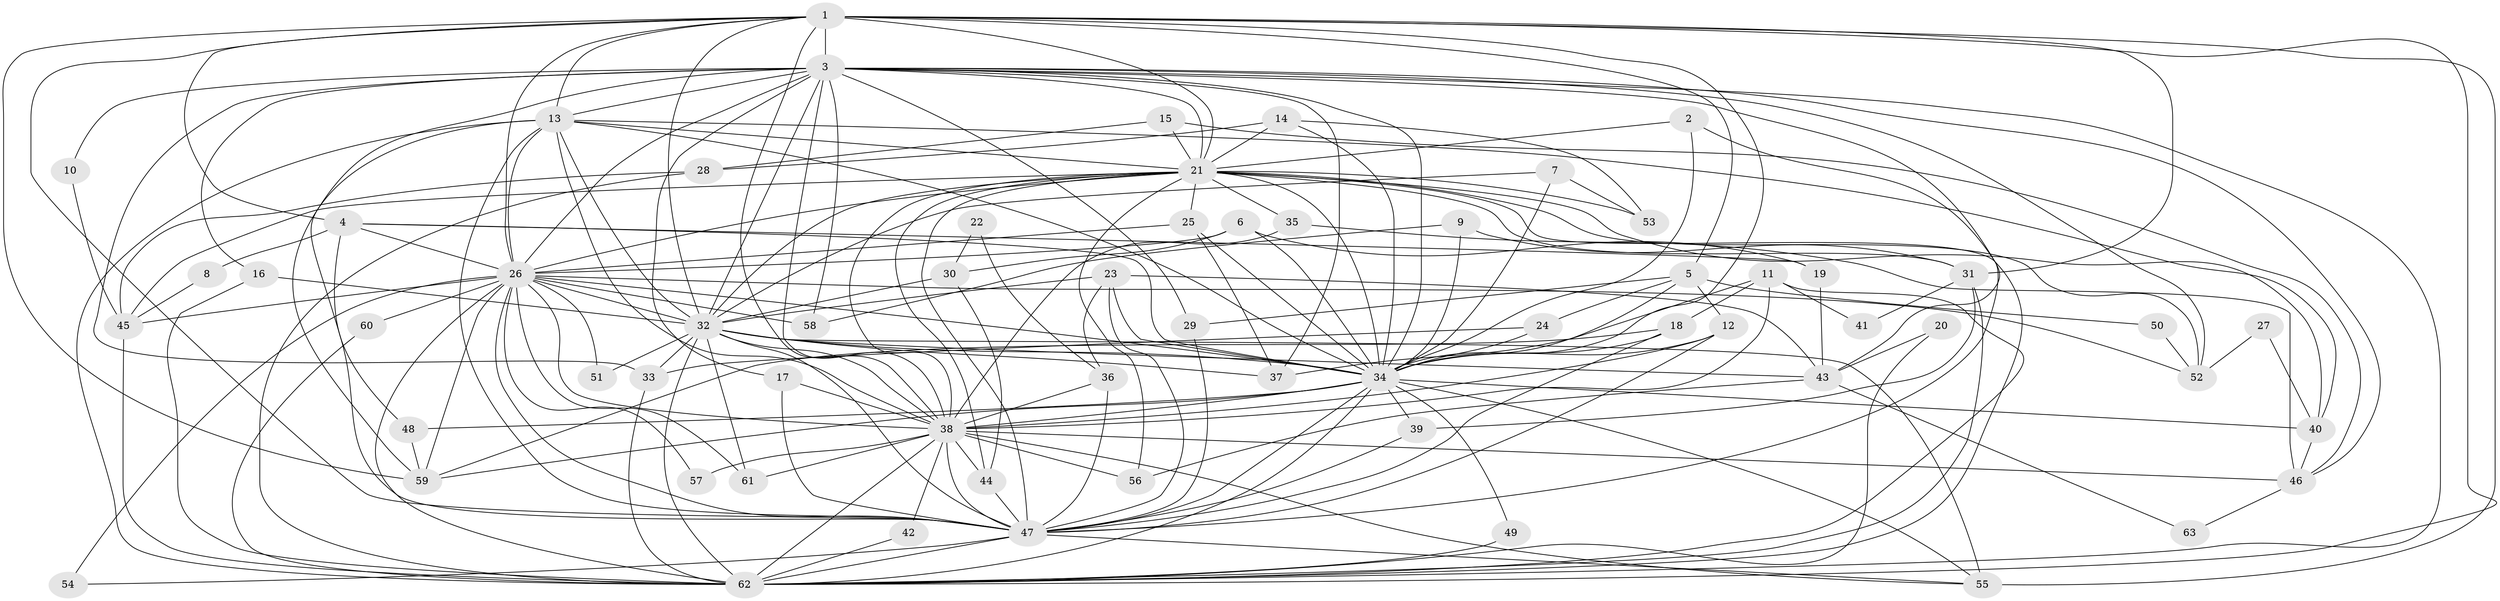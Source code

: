 // original degree distribution, {21: 0.008, 20: 0.008, 26: 0.008, 22: 0.008, 30: 0.008, 18: 0.008, 15: 0.008, 25: 0.016, 27: 0.008, 4: 0.112, 6: 0.024, 3: 0.184, 2: 0.536, 7: 0.016, 5: 0.048}
// Generated by graph-tools (version 1.1) at 2025/01/03/09/25 03:01:31]
// undirected, 63 vertices, 190 edges
graph export_dot {
graph [start="1"]
  node [color=gray90,style=filled];
  1;
  2;
  3;
  4;
  5;
  6;
  7;
  8;
  9;
  10;
  11;
  12;
  13;
  14;
  15;
  16;
  17;
  18;
  19;
  20;
  21;
  22;
  23;
  24;
  25;
  26;
  27;
  28;
  29;
  30;
  31;
  32;
  33;
  34;
  35;
  36;
  37;
  38;
  39;
  40;
  41;
  42;
  43;
  44;
  45;
  46;
  47;
  48;
  49;
  50;
  51;
  52;
  53;
  54;
  55;
  56;
  57;
  58;
  59;
  60;
  61;
  62;
  63;
  1 -- 3 [weight=1.0];
  1 -- 4 [weight=1.0];
  1 -- 5 [weight=1.0];
  1 -- 13 [weight=1.0];
  1 -- 21 [weight=1.0];
  1 -- 26 [weight=1.0];
  1 -- 31 [weight=1.0];
  1 -- 32 [weight=1.0];
  1 -- 34 [weight=2.0];
  1 -- 38 [weight=1.0];
  1 -- 47 [weight=1.0];
  1 -- 55 [weight=1.0];
  1 -- 59 [weight=1.0];
  1 -- 62 [weight=1.0];
  2 -- 21 [weight=1.0];
  2 -- 34 [weight=1.0];
  2 -- 47 [weight=1.0];
  3 -- 10 [weight=1.0];
  3 -- 13 [weight=1.0];
  3 -- 16 [weight=1.0];
  3 -- 17 [weight=1.0];
  3 -- 21 [weight=1.0];
  3 -- 26 [weight=2.0];
  3 -- 29 [weight=1.0];
  3 -- 32 [weight=1.0];
  3 -- 33 [weight=1.0];
  3 -- 34 [weight=1.0];
  3 -- 37 [weight=1.0];
  3 -- 38 [weight=1.0];
  3 -- 43 [weight=1.0];
  3 -- 46 [weight=1.0];
  3 -- 47 [weight=1.0];
  3 -- 52 [weight=1.0];
  3 -- 58 [weight=1.0];
  3 -- 62 [weight=1.0];
  4 -- 8 [weight=1.0];
  4 -- 19 [weight=1.0];
  4 -- 26 [weight=1.0];
  4 -- 34 [weight=1.0];
  4 -- 48 [weight=1.0];
  5 -- 12 [weight=1.0];
  5 -- 24 [weight=1.0];
  5 -- 29 [weight=1.0];
  5 -- 34 [weight=1.0];
  5 -- 50 [weight=2.0];
  6 -- 19 [weight=1.0];
  6 -- 26 [weight=1.0];
  6 -- 30 [weight=1.0];
  6 -- 34 [weight=1.0];
  7 -- 32 [weight=1.0];
  7 -- 34 [weight=1.0];
  7 -- 53 [weight=1.0];
  8 -- 45 [weight=1.0];
  9 -- 31 [weight=1.0];
  9 -- 34 [weight=1.0];
  9 -- 58 [weight=1.0];
  10 -- 45 [weight=1.0];
  11 -- 18 [weight=1.0];
  11 -- 37 [weight=1.0];
  11 -- 38 [weight=1.0];
  11 -- 41 [weight=1.0];
  11 -- 62 [weight=1.0];
  12 -- 34 [weight=1.0];
  12 -- 38 [weight=1.0];
  12 -- 47 [weight=1.0];
  13 -- 21 [weight=2.0];
  13 -- 26 [weight=2.0];
  13 -- 32 [weight=3.0];
  13 -- 34 [weight=1.0];
  13 -- 38 [weight=2.0];
  13 -- 40 [weight=1.0];
  13 -- 47 [weight=2.0];
  13 -- 59 [weight=1.0];
  13 -- 62 [weight=2.0];
  14 -- 21 [weight=1.0];
  14 -- 28 [weight=1.0];
  14 -- 34 [weight=1.0];
  14 -- 53 [weight=1.0];
  15 -- 21 [weight=1.0];
  15 -- 28 [weight=1.0];
  15 -- 46 [weight=1.0];
  16 -- 32 [weight=1.0];
  16 -- 62 [weight=1.0];
  17 -- 38 [weight=1.0];
  17 -- 47 [weight=1.0];
  18 -- 34 [weight=1.0];
  18 -- 47 [weight=1.0];
  18 -- 59 [weight=1.0];
  19 -- 43 [weight=1.0];
  20 -- 43 [weight=1.0];
  20 -- 62 [weight=1.0];
  21 -- 25 [weight=1.0];
  21 -- 26 [weight=1.0];
  21 -- 31 [weight=2.0];
  21 -- 32 [weight=1.0];
  21 -- 34 [weight=1.0];
  21 -- 35 [weight=2.0];
  21 -- 38 [weight=2.0];
  21 -- 40 [weight=1.0];
  21 -- 44 [weight=2.0];
  21 -- 45 [weight=1.0];
  21 -- 47 [weight=1.0];
  21 -- 52 [weight=1.0];
  21 -- 53 [weight=1.0];
  21 -- 56 [weight=1.0];
  21 -- 62 [weight=1.0];
  22 -- 30 [weight=1.0];
  22 -- 36 [weight=1.0];
  23 -- 32 [weight=1.0];
  23 -- 34 [weight=1.0];
  23 -- 36 [weight=1.0];
  23 -- 43 [weight=1.0];
  23 -- 47 [weight=1.0];
  24 -- 33 [weight=1.0];
  24 -- 34 [weight=1.0];
  25 -- 26 [weight=1.0];
  25 -- 34 [weight=1.0];
  25 -- 37 [weight=1.0];
  26 -- 32 [weight=1.0];
  26 -- 34 [weight=1.0];
  26 -- 38 [weight=2.0];
  26 -- 45 [weight=1.0];
  26 -- 47 [weight=1.0];
  26 -- 51 [weight=1.0];
  26 -- 52 [weight=1.0];
  26 -- 54 [weight=2.0];
  26 -- 57 [weight=1.0];
  26 -- 58 [weight=1.0];
  26 -- 59 [weight=1.0];
  26 -- 60 [weight=2.0];
  26 -- 61 [weight=1.0];
  26 -- 62 [weight=2.0];
  27 -- 40 [weight=1.0];
  27 -- 52 [weight=1.0];
  28 -- 45 [weight=1.0];
  28 -- 62 [weight=1.0];
  29 -- 47 [weight=1.0];
  30 -- 32 [weight=1.0];
  30 -- 44 [weight=1.0];
  31 -- 39 [weight=1.0];
  31 -- 41 [weight=1.0];
  31 -- 62 [weight=1.0];
  32 -- 33 [weight=1.0];
  32 -- 34 [weight=1.0];
  32 -- 37 [weight=1.0];
  32 -- 38 [weight=1.0];
  32 -- 43 [weight=1.0];
  32 -- 47 [weight=1.0];
  32 -- 51 [weight=1.0];
  32 -- 55 [weight=1.0];
  32 -- 61 [weight=1.0];
  32 -- 62 [weight=1.0];
  33 -- 62 [weight=1.0];
  34 -- 38 [weight=1.0];
  34 -- 39 [weight=1.0];
  34 -- 40 [weight=1.0];
  34 -- 47 [weight=3.0];
  34 -- 48 [weight=1.0];
  34 -- 49 [weight=1.0];
  34 -- 55 [weight=1.0];
  34 -- 59 [weight=1.0];
  34 -- 62 [weight=1.0];
  35 -- 38 [weight=1.0];
  35 -- 46 [weight=1.0];
  36 -- 38 [weight=1.0];
  36 -- 47 [weight=1.0];
  38 -- 42 [weight=1.0];
  38 -- 44 [weight=1.0];
  38 -- 46 [weight=1.0];
  38 -- 47 [weight=2.0];
  38 -- 55 [weight=1.0];
  38 -- 56 [weight=1.0];
  38 -- 57 [weight=1.0];
  38 -- 61 [weight=1.0];
  38 -- 62 [weight=1.0];
  39 -- 47 [weight=1.0];
  40 -- 46 [weight=1.0];
  42 -- 62 [weight=1.0];
  43 -- 56 [weight=1.0];
  43 -- 63 [weight=1.0];
  44 -- 47 [weight=1.0];
  45 -- 62 [weight=2.0];
  46 -- 63 [weight=1.0];
  47 -- 54 [weight=1.0];
  47 -- 55 [weight=1.0];
  47 -- 62 [weight=1.0];
  48 -- 59 [weight=1.0];
  49 -- 62 [weight=1.0];
  50 -- 52 [weight=1.0];
  60 -- 62 [weight=1.0];
}
